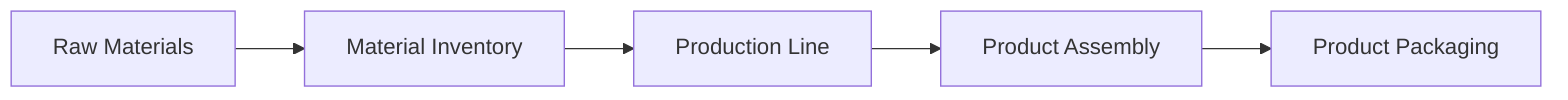 flowchart LR
    Material[Raw Materials] --> Inventory[Material Inventory]
    Inventory --> Production[Production Line]
    Production --> Assembly[Product Assembly]
    Assembly --> Packaging[Product Packaging]